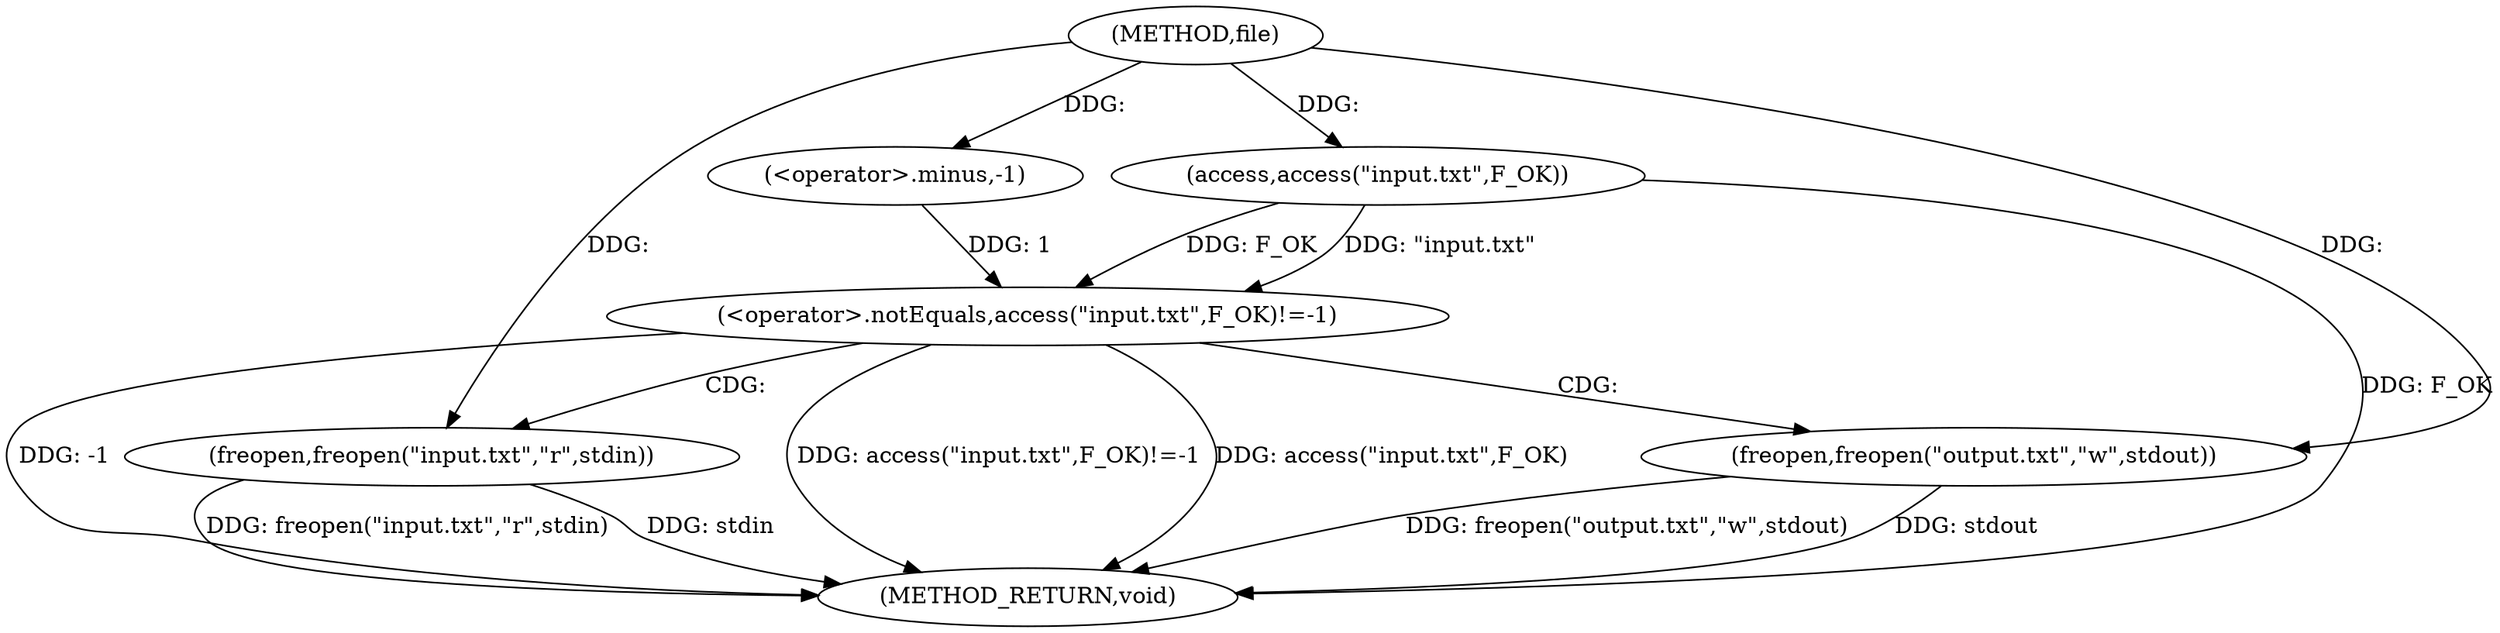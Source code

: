 digraph "file" {  
"1000111" [label = "(METHOD,file)" ]
"1000129" [label = "(METHOD_RETURN,void)" ]
"1000114" [label = "(<operator>.notEquals,access(\"input.txt\",F_OK)!=-1)" ]
"1000121" [label = "(freopen,freopen(\"input.txt\",\"r\",stdin))" ]
"1000125" [label = "(freopen,freopen(\"output.txt\",\"w\",stdout))" ]
"1000115" [label = "(access,access(\"input.txt\",F_OK))" ]
"1000118" [label = "(<operator>.minus,-1)" ]
  "1000114" -> "1000129"  [ label = "DDG: access(\"input.txt\",F_OK)"] 
  "1000114" -> "1000129"  [ label = "DDG: -1"] 
  "1000114" -> "1000129"  [ label = "DDG: access(\"input.txt\",F_OK)!=-1"] 
  "1000121" -> "1000129"  [ label = "DDG: freopen(\"input.txt\",\"r\",stdin)"] 
  "1000125" -> "1000129"  [ label = "DDG: freopen(\"output.txt\",\"w\",stdout)"] 
  "1000121" -> "1000129"  [ label = "DDG: stdin"] 
  "1000125" -> "1000129"  [ label = "DDG: stdout"] 
  "1000115" -> "1000129"  [ label = "DDG: F_OK"] 
  "1000115" -> "1000114"  [ label = "DDG: F_OK"] 
  "1000115" -> "1000114"  [ label = "DDG: \"input.txt\""] 
  "1000118" -> "1000114"  [ label = "DDG: 1"] 
  "1000111" -> "1000115"  [ label = "DDG: "] 
  "1000111" -> "1000118"  [ label = "DDG: "] 
  "1000111" -> "1000121"  [ label = "DDG: "] 
  "1000111" -> "1000125"  [ label = "DDG: "] 
  "1000114" -> "1000121"  [ label = "CDG: "] 
  "1000114" -> "1000125"  [ label = "CDG: "] 
}
